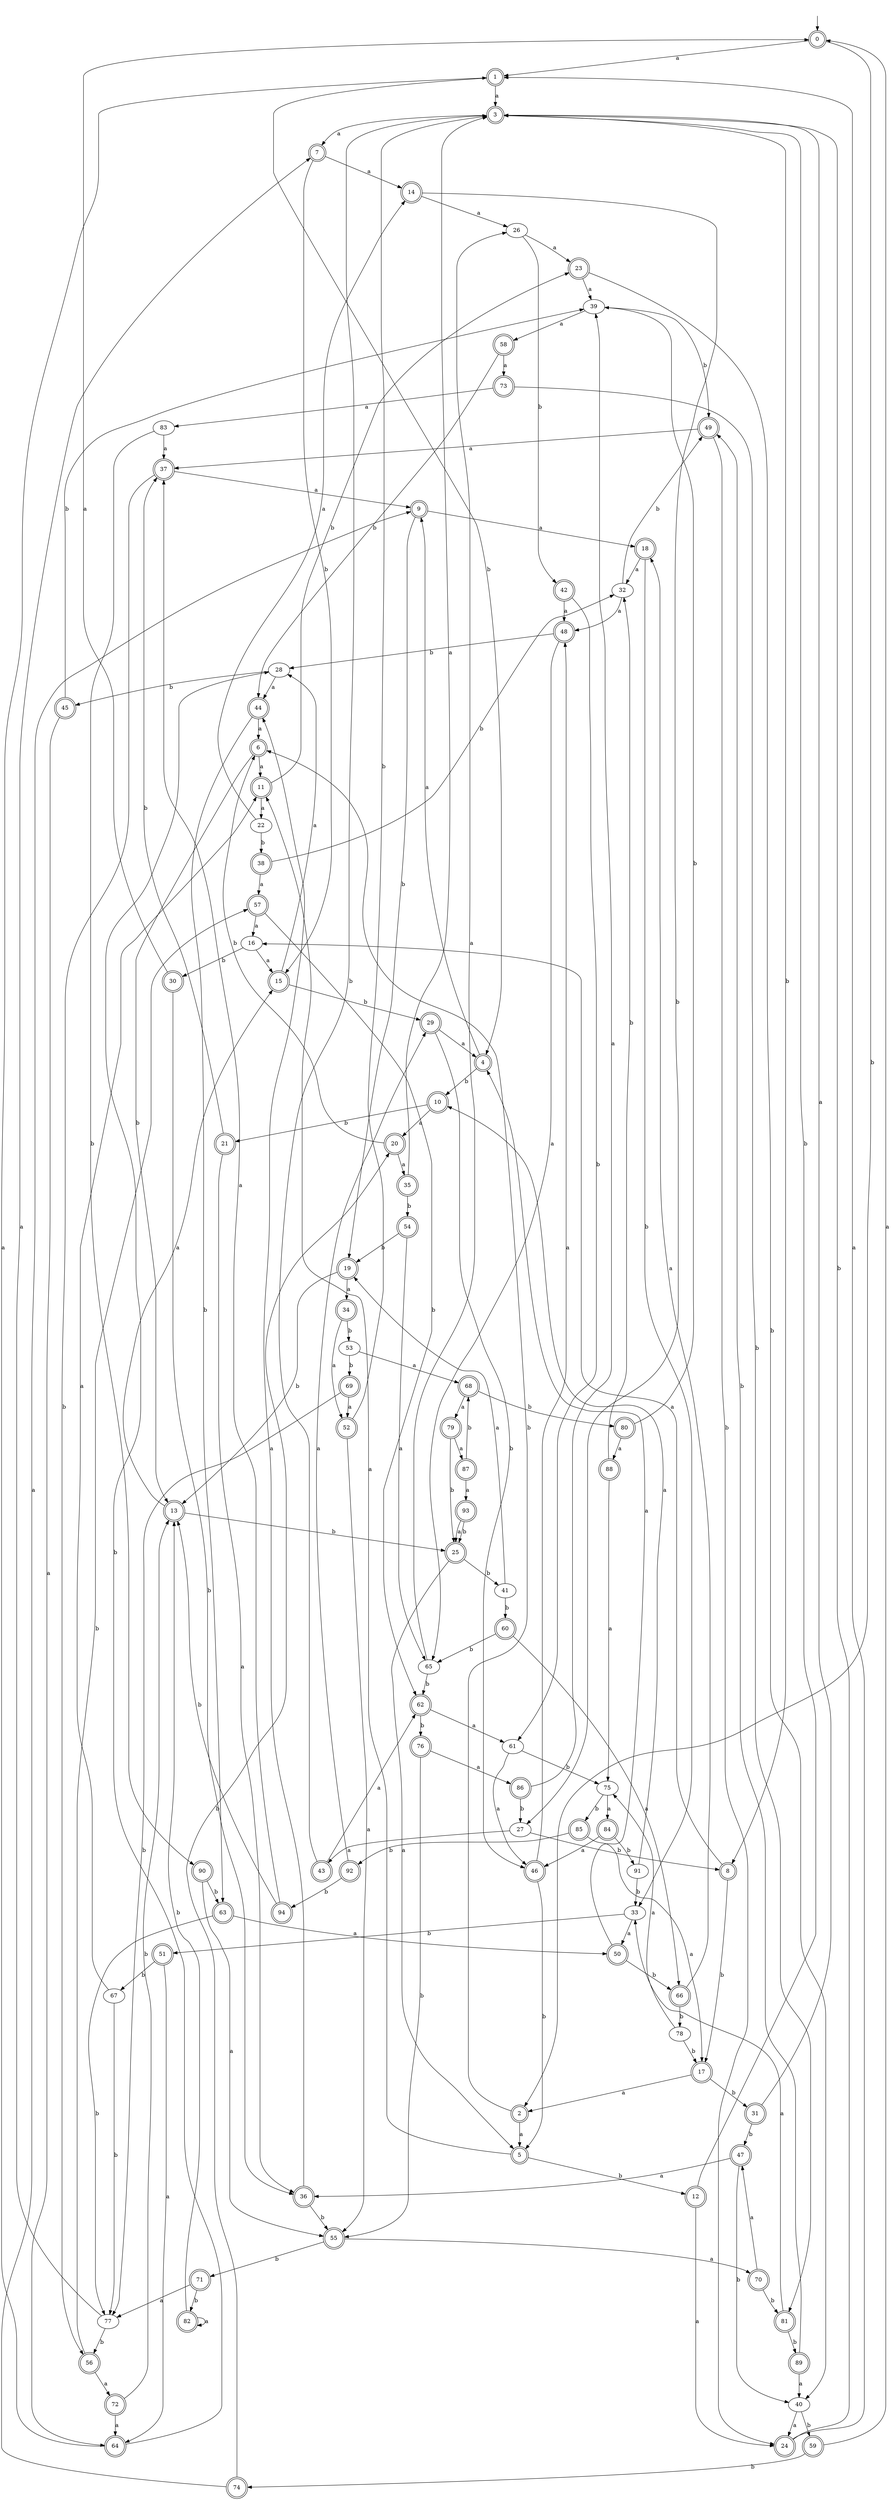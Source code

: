 digraph RandomDFA {
  __start0 [label="", shape=none];
  __start0 -> 0 [label=""];
  0 [shape=circle] [shape=doublecircle]
  0 -> 1 [label="a"]
  0 -> 2 [label="b"]
  1 [shape=doublecircle]
  1 -> 3 [label="a"]
  1 -> 4 [label="b"]
  2 [shape=doublecircle]
  2 -> 5 [label="a"]
  2 -> 6 [label="b"]
  3 [shape=doublecircle]
  3 -> 7 [label="a"]
  3 -> 8 [label="b"]
  4 [shape=doublecircle]
  4 -> 9 [label="a"]
  4 -> 10 [label="b"]
  5 [shape=doublecircle]
  5 -> 11 [label="a"]
  5 -> 12 [label="b"]
  6 [shape=doublecircle]
  6 -> 11 [label="a"]
  6 -> 13 [label="b"]
  7 [shape=doublecircle]
  7 -> 14 [label="a"]
  7 -> 15 [label="b"]
  8 [shape=doublecircle]
  8 -> 16 [label="a"]
  8 -> 17 [label="b"]
  9 [shape=doublecircle]
  9 -> 18 [label="a"]
  9 -> 19 [label="b"]
  10 [shape=doublecircle]
  10 -> 20 [label="a"]
  10 -> 21 [label="b"]
  11 [shape=doublecircle]
  11 -> 22 [label="a"]
  11 -> 23 [label="b"]
  12 [shape=doublecircle]
  12 -> 24 [label="a"]
  12 -> 3 [label="b"]
  13 [shape=doublecircle]
  13 -> 15 [label="a"]
  13 -> 25 [label="b"]
  14 [shape=doublecircle]
  14 -> 26 [label="a"]
  14 -> 27 [label="b"]
  15 [shape=doublecircle]
  15 -> 28 [label="a"]
  15 -> 29 [label="b"]
  16
  16 -> 15 [label="a"]
  16 -> 30 [label="b"]
  17 [shape=doublecircle]
  17 -> 2 [label="a"]
  17 -> 31 [label="b"]
  18 [shape=doublecircle]
  18 -> 32 [label="a"]
  18 -> 33 [label="b"]
  19 [shape=doublecircle]
  19 -> 34 [label="a"]
  19 -> 13 [label="b"]
  20 [shape=doublecircle]
  20 -> 35 [label="a"]
  20 -> 6 [label="b"]
  21 [shape=doublecircle]
  21 -> 36 [label="a"]
  21 -> 37 [label="b"]
  22
  22 -> 14 [label="a"]
  22 -> 38 [label="b"]
  23 [shape=doublecircle]
  23 -> 39 [label="a"]
  23 -> 40 [label="b"]
  24 [shape=doublecircle]
  24 -> 1 [label="a"]
  24 -> 3 [label="b"]
  25 [shape=doublecircle]
  25 -> 5 [label="a"]
  25 -> 41 [label="b"]
  26
  26 -> 23 [label="a"]
  26 -> 42 [label="b"]
  27
  27 -> 43 [label="a"]
  27 -> 8 [label="b"]
  28
  28 -> 44 [label="a"]
  28 -> 45 [label="b"]
  29 [shape=doublecircle]
  29 -> 4 [label="a"]
  29 -> 46 [label="b"]
  30 [shape=doublecircle]
  30 -> 0 [label="a"]
  30 -> 36 [label="b"]
  31 [shape=doublecircle]
  31 -> 3 [label="a"]
  31 -> 47 [label="b"]
  32
  32 -> 48 [label="a"]
  32 -> 49 [label="b"]
  33
  33 -> 50 [label="a"]
  33 -> 51 [label="b"]
  34 [shape=doublecircle]
  34 -> 52 [label="a"]
  34 -> 53 [label="b"]
  35 [shape=doublecircle]
  35 -> 3 [label="a"]
  35 -> 54 [label="b"]
  36 [shape=doublecircle]
  36 -> 44 [label="a"]
  36 -> 55 [label="b"]
  37 [shape=doublecircle]
  37 -> 9 [label="a"]
  37 -> 56 [label="b"]
  38 [shape=doublecircle]
  38 -> 57 [label="a"]
  38 -> 32 [label="b"]
  39
  39 -> 58 [label="a"]
  39 -> 49 [label="b"]
  40
  40 -> 24 [label="a"]
  40 -> 59 [label="b"]
  41
  41 -> 19 [label="a"]
  41 -> 60 [label="b"]
  42 [shape=doublecircle]
  42 -> 48 [label="a"]
  42 -> 61 [label="b"]
  43 [shape=doublecircle]
  43 -> 62 [label="a"]
  43 -> 3 [label="b"]
  44 [shape=doublecircle]
  44 -> 6 [label="a"]
  44 -> 63 [label="b"]
  45 [shape=doublecircle]
  45 -> 64 [label="a"]
  45 -> 39 [label="b"]
  46 [shape=doublecircle]
  46 -> 48 [label="a"]
  46 -> 5 [label="b"]
  47 [shape=doublecircle]
  47 -> 36 [label="a"]
  47 -> 40 [label="b"]
  48 [shape=doublecircle]
  48 -> 65 [label="a"]
  48 -> 28 [label="b"]
  49 [shape=doublecircle]
  49 -> 37 [label="a"]
  49 -> 24 [label="b"]
  50 [shape=doublecircle]
  50 -> 4 [label="a"]
  50 -> 66 [label="b"]
  51 [shape=doublecircle]
  51 -> 64 [label="a"]
  51 -> 67 [label="b"]
  52 [shape=doublecircle]
  52 -> 55 [label="a"]
  52 -> 3 [label="b"]
  53
  53 -> 68 [label="a"]
  53 -> 69 [label="b"]
  54 [shape=doublecircle]
  54 -> 65 [label="a"]
  54 -> 19 [label="b"]
  55 [shape=doublecircle]
  55 -> 70 [label="a"]
  55 -> 71 [label="b"]
  56 [shape=doublecircle]
  56 -> 72 [label="a"]
  56 -> 57 [label="b"]
  57 [shape=doublecircle]
  57 -> 16 [label="a"]
  57 -> 62 [label="b"]
  58 [shape=doublecircle]
  58 -> 73 [label="a"]
  58 -> 44 [label="b"]
  59 [shape=doublecircle]
  59 -> 0 [label="a"]
  59 -> 74 [label="b"]
  60 [shape=doublecircle]
  60 -> 66 [label="a"]
  60 -> 65 [label="b"]
  61
  61 -> 46 [label="a"]
  61 -> 75 [label="b"]
  62 [shape=doublecircle]
  62 -> 61 [label="a"]
  62 -> 76 [label="b"]
  63 [shape=doublecircle]
  63 -> 50 [label="a"]
  63 -> 77 [label="b"]
  64 [shape=doublecircle]
  64 -> 1 [label="a"]
  64 -> 28 [label="b"]
  65
  65 -> 26 [label="a"]
  65 -> 62 [label="b"]
  66 [shape=doublecircle]
  66 -> 18 [label="a"]
  66 -> 78 [label="b"]
  67
  67 -> 11 [label="a"]
  67 -> 77 [label="b"]
  68 [shape=doublecircle]
  68 -> 79 [label="a"]
  68 -> 80 [label="b"]
  69 [shape=doublecircle]
  69 -> 52 [label="a"]
  69 -> 77 [label="b"]
  70 [shape=doublecircle]
  70 -> 47 [label="a"]
  70 -> 81 [label="b"]
  71 [shape=doublecircle]
  71 -> 77 [label="a"]
  71 -> 82 [label="b"]
  72 [shape=doublecircle]
  72 -> 64 [label="a"]
  72 -> 13 [label="b"]
  73 [shape=doublecircle]
  73 -> 83 [label="a"]
  73 -> 81 [label="b"]
  74 [shape=doublecircle]
  74 -> 9 [label="a"]
  74 -> 20 [label="b"]
  75
  75 -> 84 [label="a"]
  75 -> 85 [label="b"]
  76 [shape=doublecircle]
  76 -> 86 [label="a"]
  76 -> 55 [label="b"]
  77
  77 -> 7 [label="a"]
  77 -> 56 [label="b"]
  78
  78 -> 75 [label="a"]
  78 -> 17 [label="b"]
  79 [shape=doublecircle]
  79 -> 87 [label="a"]
  79 -> 25 [label="b"]
  80 [shape=doublecircle]
  80 -> 88 [label="a"]
  80 -> 39 [label="b"]
  81 [shape=doublecircle]
  81 -> 33 [label="a"]
  81 -> 89 [label="b"]
  82 [shape=doublecircle]
  82 -> 82 [label="a"]
  82 -> 13 [label="b"]
  83
  83 -> 37 [label="a"]
  83 -> 90 [label="b"]
  84 [shape=doublecircle]
  84 -> 46 [label="a"]
  84 -> 91 [label="b"]
  85 [shape=doublecircle]
  85 -> 17 [label="a"]
  85 -> 92 [label="b"]
  86 [shape=doublecircle]
  86 -> 39 [label="a"]
  86 -> 27 [label="b"]
  87 [shape=doublecircle]
  87 -> 93 [label="a"]
  87 -> 68 [label="b"]
  88 [shape=doublecircle]
  88 -> 75 [label="a"]
  88 -> 32 [label="b"]
  89 [shape=doublecircle]
  89 -> 40 [label="a"]
  89 -> 49 [label="b"]
  90 [shape=doublecircle]
  90 -> 55 [label="a"]
  90 -> 63 [label="b"]
  91
  91 -> 10 [label="a"]
  91 -> 33 [label="b"]
  92 [shape=doublecircle]
  92 -> 29 [label="a"]
  92 -> 94 [label="b"]
  93 [shape=doublecircle]
  93 -> 25 [label="a"]
  93 -> 25 [label="b"]
  94 [shape=doublecircle]
  94 -> 37 [label="a"]
  94 -> 13 [label="b"]
}
